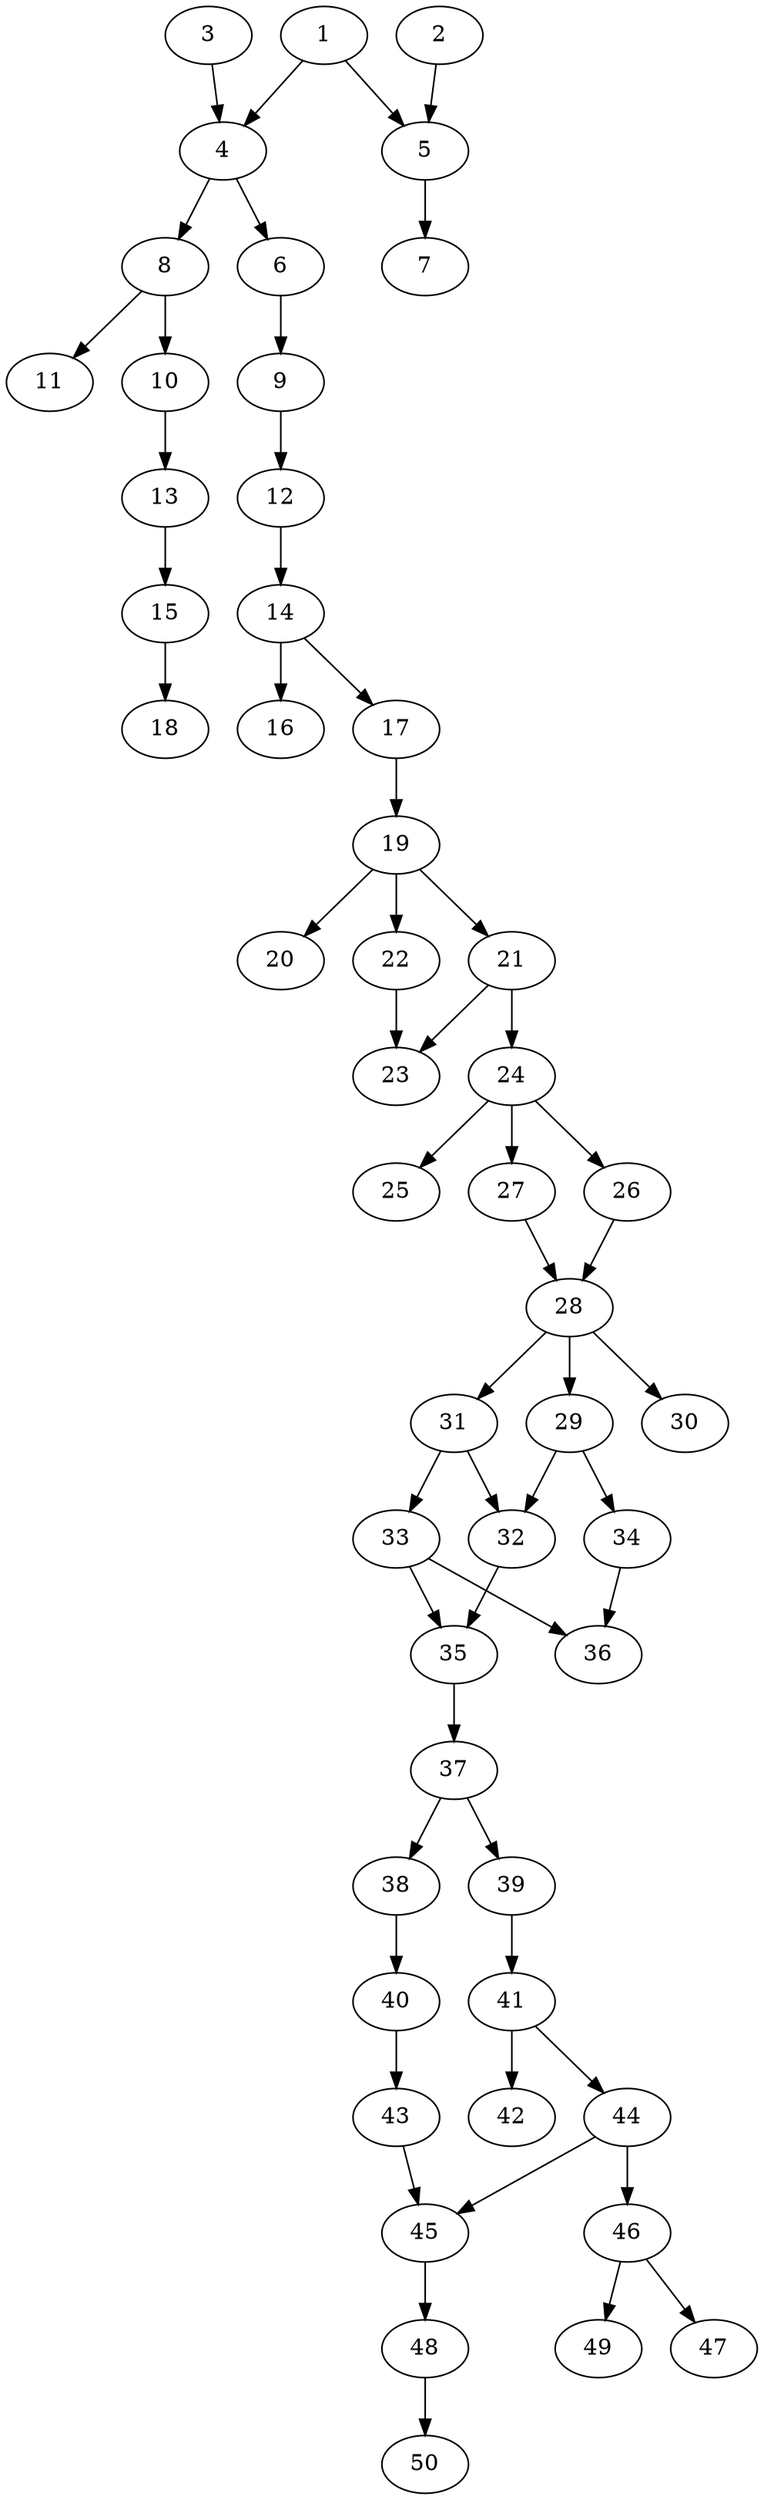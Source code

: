 // DAG automatically generated by daggen at Thu Oct  3 14:07:58 2019
// ./daggen --dot -n 50 --ccr 0.5 --fat 0.3 --regular 0.5 --density 0.5 --mindata 5242880 --maxdata 52428800 
digraph G {
  1 [size="80762880", alpha="0.17", expect_size="40381440"] 
  1 -> 4 [size ="40381440"]
  1 -> 5 [size ="40381440"]
  2 [size="72689664", alpha="0.17", expect_size="36344832"] 
  2 -> 5 [size ="36344832"]
  3 [size="35571712", alpha="0.15", expect_size="17785856"] 
  3 -> 4 [size ="17785856"]
  4 [size="94300160", alpha="0.06", expect_size="47150080"] 
  4 -> 6 [size ="47150080"]
  4 -> 8 [size ="47150080"]
  5 [size="69634048", alpha="0.14", expect_size="34817024"] 
  5 -> 7 [size ="34817024"]
  6 [size="30982144", alpha="0.08", expect_size="15491072"] 
  6 -> 9 [size ="15491072"]
  7 [size="63309824", alpha="0.08", expect_size="31654912"] 
  8 [size="18868224", alpha="0.12", expect_size="9434112"] 
  8 -> 10 [size ="9434112"]
  8 -> 11 [size ="9434112"]
  9 [size="22577152", alpha="0.00", expect_size="11288576"] 
  9 -> 12 [size ="11288576"]
  10 [size="92516352", alpha="0.14", expect_size="46258176"] 
  10 -> 13 [size ="46258176"]
  11 [size="10534912", alpha="0.07", expect_size="5267456"] 
  12 [size="88684544", alpha="0.08", expect_size="44342272"] 
  12 -> 14 [size ="44342272"]
  13 [size="75081728", alpha="0.01", expect_size="37540864"] 
  13 -> 15 [size ="37540864"]
  14 [size="52787200", alpha="0.18", expect_size="26393600"] 
  14 -> 16 [size ="26393600"]
  14 -> 17 [size ="26393600"]
  15 [size="81045504", alpha="0.18", expect_size="40522752"] 
  15 -> 18 [size ="40522752"]
  16 [size="52885504", alpha="0.00", expect_size="26442752"] 
  17 [size="88674304", alpha="0.12", expect_size="44337152"] 
  17 -> 19 [size ="44337152"]
  18 [size="30670848", alpha="0.20", expect_size="15335424"] 
  19 [size="85200896", alpha="0.14", expect_size="42600448"] 
  19 -> 20 [size ="42600448"]
  19 -> 21 [size ="42600448"]
  19 -> 22 [size ="42600448"]
  20 [size="85282816", alpha="0.15", expect_size="42641408"] 
  21 [size="55932928", alpha="0.11", expect_size="27966464"] 
  21 -> 23 [size ="27966464"]
  21 -> 24 [size ="27966464"]
  22 [size="86736896", alpha="0.00", expect_size="43368448"] 
  22 -> 23 [size ="43368448"]
  23 [size="29732864", alpha="0.15", expect_size="14866432"] 
  24 [size="34996224", alpha="0.07", expect_size="17498112"] 
  24 -> 25 [size ="17498112"]
  24 -> 26 [size ="17498112"]
  24 -> 27 [size ="17498112"]
  25 [size="25995264", alpha="0.12", expect_size="12997632"] 
  26 [size="18626560", alpha="0.01", expect_size="9313280"] 
  26 -> 28 [size ="9313280"]
  27 [size="20127744", alpha="0.01", expect_size="10063872"] 
  27 -> 28 [size ="10063872"]
  28 [size="78929920", alpha="0.03", expect_size="39464960"] 
  28 -> 29 [size ="39464960"]
  28 -> 30 [size ="39464960"]
  28 -> 31 [size ="39464960"]
  29 [size="78772224", alpha="0.08", expect_size="39386112"] 
  29 -> 32 [size ="39386112"]
  29 -> 34 [size ="39386112"]
  30 [size="50206720", alpha="0.10", expect_size="25103360"] 
  31 [size="26896384", alpha="0.12", expect_size="13448192"] 
  31 -> 32 [size ="13448192"]
  31 -> 33 [size ="13448192"]
  32 [size="79120384", alpha="0.11", expect_size="39560192"] 
  32 -> 35 [size ="39560192"]
  33 [size="80338944", alpha="0.03", expect_size="40169472"] 
  33 -> 35 [size ="40169472"]
  33 -> 36 [size ="40169472"]
  34 [size="55642112", alpha="0.05", expect_size="27821056"] 
  34 -> 36 [size ="27821056"]
  35 [size="88842240", alpha="0.01", expect_size="44421120"] 
  35 -> 37 [size ="44421120"]
  36 [size="50345984", alpha="0.06", expect_size="25172992"] 
  37 [size="55021568", alpha="0.08", expect_size="27510784"] 
  37 -> 38 [size ="27510784"]
  37 -> 39 [size ="27510784"]
  38 [size="61323264", alpha="0.14", expect_size="30661632"] 
  38 -> 40 [size ="30661632"]
  39 [size="77631488", alpha="0.16", expect_size="38815744"] 
  39 -> 41 [size ="38815744"]
  40 [size="21671936", alpha="0.14", expect_size="10835968"] 
  40 -> 43 [size ="10835968"]
  41 [size="69844992", alpha="0.01", expect_size="34922496"] 
  41 -> 42 [size ="34922496"]
  41 -> 44 [size ="34922496"]
  42 [size="33458176", alpha="0.05", expect_size="16729088"] 
  43 [size="85082112", alpha="0.12", expect_size="42541056"] 
  43 -> 45 [size ="42541056"]
  44 [size="100571136", alpha="0.05", expect_size="50285568"] 
  44 -> 45 [size ="50285568"]
  44 -> 46 [size ="50285568"]
  45 [size="27856896", alpha="0.01", expect_size="13928448"] 
  45 -> 48 [size ="13928448"]
  46 [size="31873024", alpha="0.19", expect_size="15936512"] 
  46 -> 47 [size ="15936512"]
  46 -> 49 [size ="15936512"]
  47 [size="60645376", alpha="0.19", expect_size="30322688"] 
  48 [size="97994752", alpha="0.14", expect_size="48997376"] 
  48 -> 50 [size ="48997376"]
  49 [size="69738496", alpha="0.02", expect_size="34869248"] 
  50 [size="50587648", alpha="0.20", expect_size="25293824"] 
}
